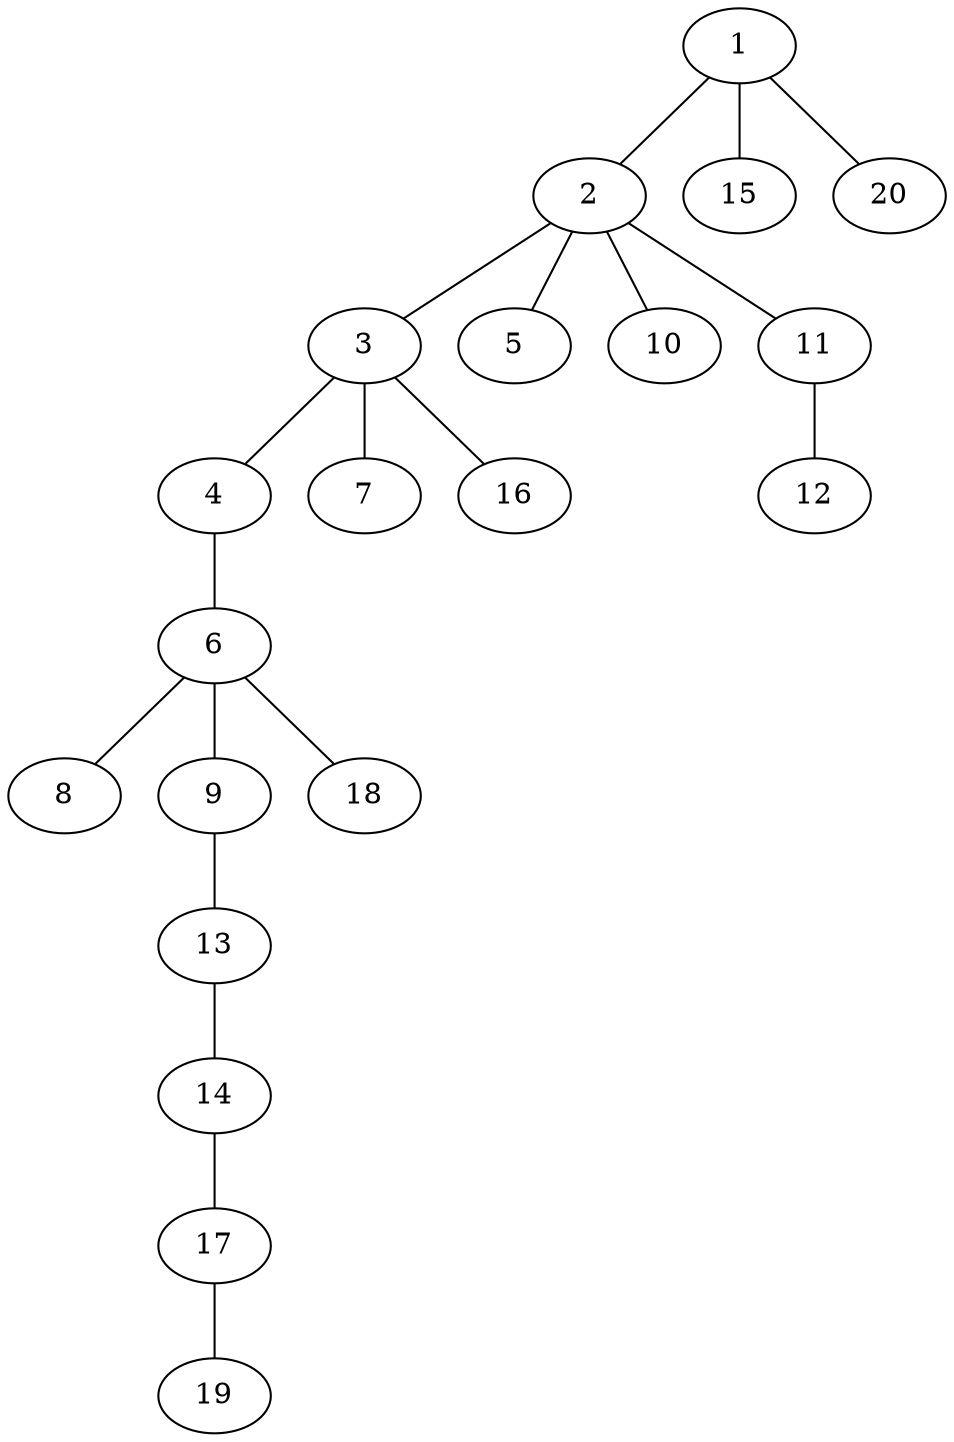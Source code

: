 graph graphname {1--2
1--15
1--20
2--3
2--5
2--10
2--11
3--4
3--7
3--16
4--6
6--8
6--9
6--18
9--13
11--12
13--14
14--17
17--19
}
